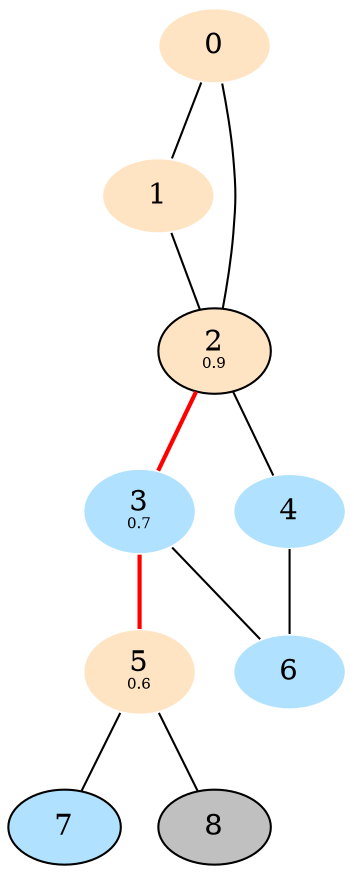   graph G {

    node [style=filled, color=white]

    0 -- {1 2}
    1 -- {2}
    2 -- 3 [color=red, penwidth=2]
    2 -- 4
    3 -- 5 [color=red, penwidth=2]
    3 -- 6
    4 -- 6
    5 -- {7 8}

    0 [fillcolor=bisque, family=0, pop=10]
    1 [fillcolor=bisque, family=0, pop=10]
    2 [label=<2<br/><font point-size="7">0.9</font>>, fillcolor=bisque, family=0, pop=60, capital=t, hold=0.9, color=black]
    5 [label=<5<br/><font point-size="7">0.6</font>>, fillcolor=bisque, family=0, pop=50, hold=0.6]

    3 [label=<3<br/><font point-size="7">0.7</font>>, fillcolor=lightskyblue1, family=1, hold=0.7]
    4 [fillcolor=lightskyblue1, family=1]
    6 [fillcolor=lightskyblue1, family=1]
    7 [fillcolor=lightskyblue1, family=1, hold=0.95, capital=t, color=black]

    8 [fillcolor=grey, family=-1, capital=t, color=black]

  }
